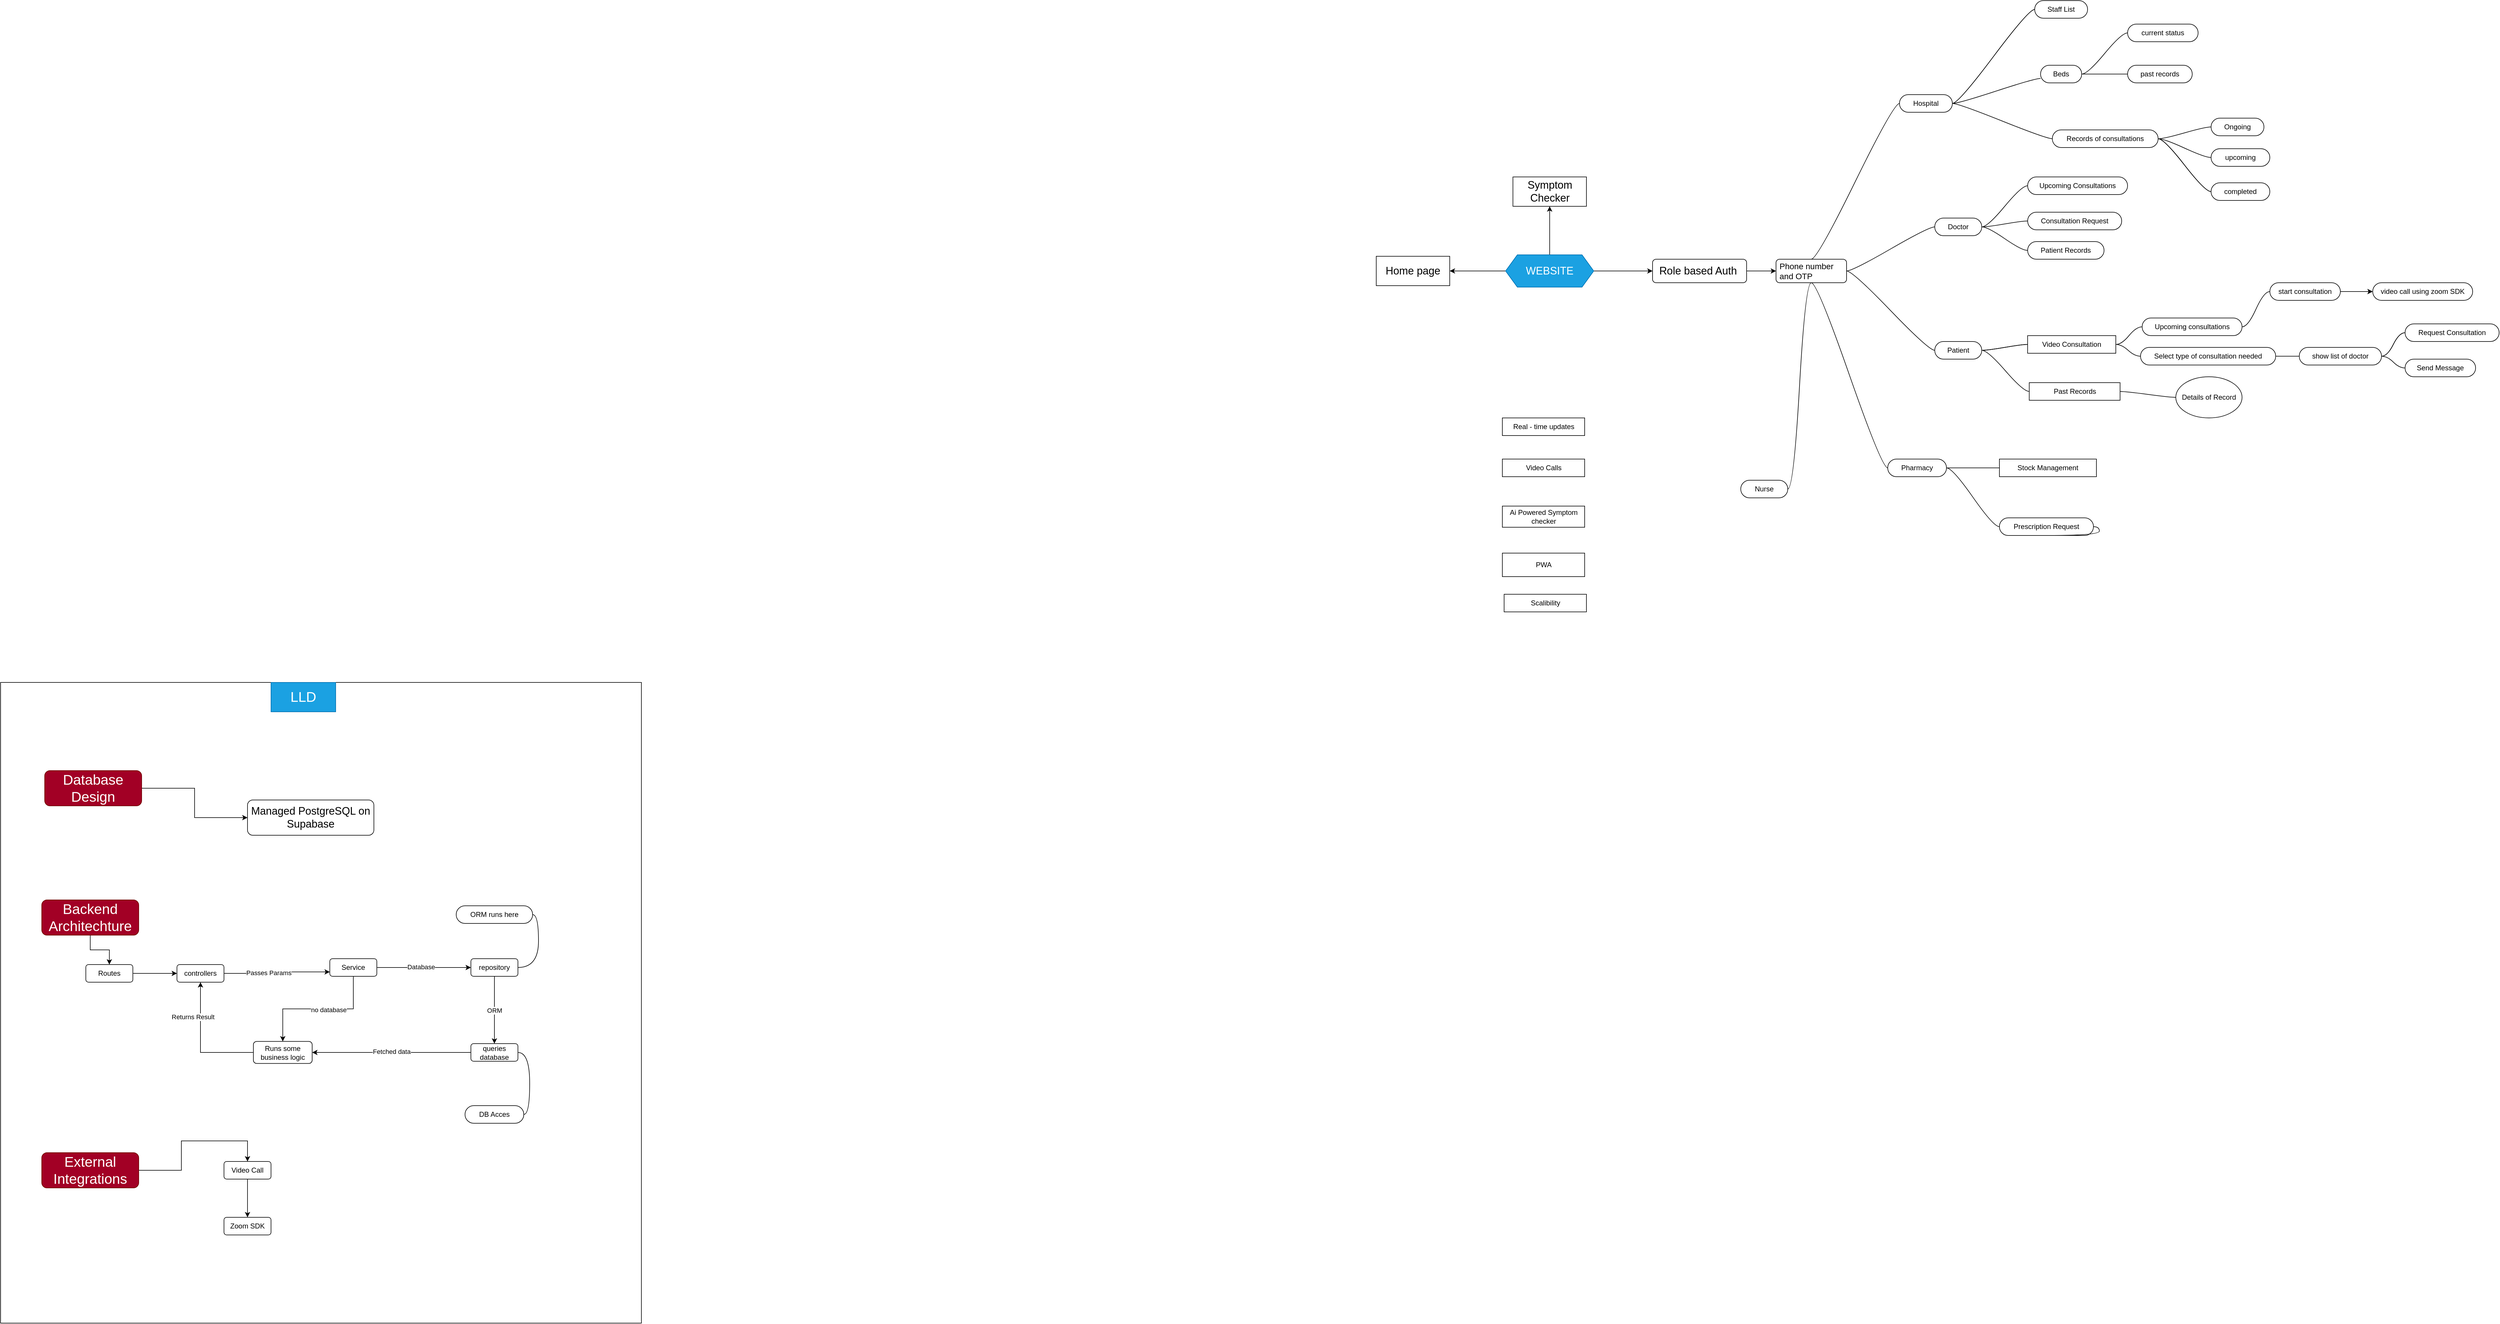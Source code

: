 <mxfile version="28.1.2">
  <diagram id="uJyi0oGNi_QSv5alpGKN" name="Page-1">
    <mxGraphModel dx="1627" dy="1103" grid="1" gridSize="10" guides="1" tooltips="1" connect="1" arrows="1" fold="1" page="1" pageScale="1" pageWidth="10000" pageHeight="10000" math="0" shadow="0">
      <root>
        <mxCell id="0" />
        <mxCell id="1" parent="0" />
        <mxCell id="X8t4k1onN2h0A209ZfBv-37" value="" style="edgeStyle=orthogonalEdgeStyle;rounded=0;orthogonalLoop=1;jettySize=auto;html=1;" edge="1" parent="1" source="BHZpziPjv8-AbtUYuXKN-39" target="BHZpziPjv8-AbtUYuXKN-47">
          <mxGeometry relative="1" as="geometry" />
        </mxCell>
        <mxCell id="X8t4k1onN2h0A209ZfBv-121" value="" style="edgeStyle=orthogonalEdgeStyle;rounded=0;orthogonalLoop=1;jettySize=auto;html=1;" edge="1" parent="1" source="BHZpziPjv8-AbtUYuXKN-39" target="X8t4k1onN2h0A209ZfBv-120">
          <mxGeometry relative="1" as="geometry" />
        </mxCell>
        <mxCell id="X8t4k1onN2h0A209ZfBv-125" value="" style="edgeStyle=orthogonalEdgeStyle;rounded=0;orthogonalLoop=1;jettySize=auto;html=1;" edge="1" parent="1" source="BHZpziPjv8-AbtUYuXKN-39" target="X8t4k1onN2h0A209ZfBv-126">
          <mxGeometry relative="1" as="geometry">
            <mxPoint x="5745" y="2415" as="targetPoint" />
          </mxGeometry>
        </mxCell>
        <mxCell id="BHZpziPjv8-AbtUYuXKN-39" value="&lt;font style=&quot;font-size: 18px;&quot;&gt;WEBSITE&lt;/font&gt;" style="shape=hexagon;perimeter=hexagonPerimeter2;whiteSpace=wrap;html=1;fixedSize=1;size=20;fillColor=#1ba1e2;fontColor=#ffffff;strokeColor=#006EAF;" parent="1" vertex="1">
          <mxGeometry x="5670" y="2492.5" width="150" height="55" as="geometry" />
        </mxCell>
        <mxCell id="BHZpziPjv8-AbtUYuXKN-55" value="&lt;font style=&quot;font-size: 14px;&quot;&gt;Phone number and OTP&lt;/font&gt;" style="whiteSpace=wrap;html=1;rounded=1;glass=0;strokeColor=default;align=left;verticalAlign=middle;spacingLeft=4;spacingRight=4;fontFamily=Helvetica;fontSize=12;fontColor=default;fillColor=none;gradientColor=none;" parent="1" vertex="1">
          <mxGeometry x="6130" y="2500" width="120" height="40" as="geometry" />
        </mxCell>
        <mxCell id="BHZpziPjv8-AbtUYuXKN-56" value="" style="edgeStyle=orthogonalEdgeStyle;rounded=0;orthogonalLoop=1;jettySize=auto;html=1;" parent="1" source="BHZpziPjv8-AbtUYuXKN-47" target="BHZpziPjv8-AbtUYuXKN-55" edge="1">
          <mxGeometry relative="1" as="geometry" />
        </mxCell>
        <mxCell id="X8t4k1onN2h0A209ZfBv-84" value="" style="edgeStyle=entityRelationEdgeStyle;rounded=0;orthogonalLoop=1;jettySize=auto;html=1;startArrow=none;endArrow=none;segment=10;curved=1;sourcePerimeterSpacing=0;targetPerimeterSpacing=0;" edge="1" parent="1" source="BHZpziPjv8-AbtUYuXKN-68" target="X8t4k1onN2h0A209ZfBv-83">
          <mxGeometry relative="1" as="geometry" />
        </mxCell>
        <mxCell id="X8t4k1onN2h0A209ZfBv-85" value="" style="edgeStyle=entityRelationEdgeStyle;rounded=0;orthogonalLoop=1;jettySize=auto;html=1;startArrow=none;endArrow=none;segment=10;curved=1;sourcePerimeterSpacing=0;targetPerimeterSpacing=0;" edge="1" parent="1" source="BHZpziPjv8-AbtUYuXKN-68" target="X8t4k1onN2h0A209ZfBv-83">
          <mxGeometry relative="1" as="geometry" />
        </mxCell>
        <mxCell id="X8t4k1onN2h0A209ZfBv-87" style="edgeStyle=entityRelationEdgeStyle;rounded=0;orthogonalLoop=1;jettySize=auto;html=1;startArrow=none;endArrow=none;segment=10;curved=1;sourcePerimeterSpacing=0;targetPerimeterSpacing=0;entryX=0;entryY=0.5;entryDx=0;entryDy=0;" edge="1" parent="1" source="BHZpziPjv8-AbtUYuXKN-68" target="X8t4k1onN2h0A209ZfBv-86">
          <mxGeometry relative="1" as="geometry" />
        </mxCell>
        <mxCell id="X8t4k1onN2h0A209ZfBv-99" style="edgeStyle=entityRelationEdgeStyle;rounded=0;orthogonalLoop=1;jettySize=auto;html=1;startArrow=none;endArrow=none;segment=10;curved=1;sourcePerimeterSpacing=0;targetPerimeterSpacing=0;entryX=0;entryY=0.75;entryDx=0;entryDy=0;" edge="1" parent="1" source="BHZpziPjv8-AbtUYuXKN-68" target="X8t4k1onN2h0A209ZfBv-98">
          <mxGeometry relative="1" as="geometry">
            <Array as="points">
              <mxPoint x="6560" y="2190" />
            </Array>
          </mxGeometry>
        </mxCell>
        <mxCell id="BHZpziPjv8-AbtUYuXKN-68" value="Hospital" style="whiteSpace=wrap;html=1;rounded=1;arcSize=50;align=center;verticalAlign=middle;strokeWidth=1;autosize=1;spacing=4;treeFolding=1;treeMoving=1;newEdgeStyle={&quot;edgeStyle&quot;:&quot;entityRelationEdgeStyle&quot;,&quot;startArrow&quot;:&quot;none&quot;,&quot;endArrow&quot;:&quot;none&quot;,&quot;segment&quot;:10,&quot;curved&quot;:1,&quot;sourcePerimeterSpacing&quot;:0,&quot;targetPerimeterSpacing&quot;:0};" parent="1" vertex="1">
          <mxGeometry x="6340" y="2220" width="90" height="30" as="geometry" />
        </mxCell>
        <mxCell id="BHZpziPjv8-AbtUYuXKN-69" value="" style="edgeStyle=entityRelationEdgeStyle;startArrow=none;endArrow=none;segment=10;curved=1;sourcePerimeterSpacing=0;targetPerimeterSpacing=0;rounded=0;exitX=0.5;exitY=0;exitDx=0;exitDy=0;" parent="1" target="BHZpziPjv8-AbtUYuXKN-68" edge="1" source="BHZpziPjv8-AbtUYuXKN-55">
          <mxGeometry relative="1" as="geometry">
            <mxPoint x="6250" y="2560" as="sourcePoint" />
            <Array as="points">
              <mxPoint x="6190" y="2490" />
            </Array>
          </mxGeometry>
        </mxCell>
        <mxCell id="BHZpziPjv8-AbtUYuXKN-71" style="edgeStyle=entityRelationEdgeStyle;rounded=0;orthogonalLoop=1;jettySize=auto;html=1;startArrow=none;endArrow=none;segment=10;curved=1;sourcePerimeterSpacing=0;targetPerimeterSpacing=0;entryX=0.5;entryY=1;entryDx=0;entryDy=0;" parent="1" source="BHZpziPjv8-AbtUYuXKN-70" target="BHZpziPjv8-AbtUYuXKN-55" edge="1">
          <mxGeometry relative="1" as="geometry" />
        </mxCell>
        <mxCell id="BHZpziPjv8-AbtUYuXKN-70" value="Nurse" style="whiteSpace=wrap;html=1;rounded=1;arcSize=50;align=center;verticalAlign=middle;strokeWidth=1;autosize=1;spacing=4;treeFolding=1;treeMoving=1;newEdgeStyle={&quot;edgeStyle&quot;:&quot;entityRelationEdgeStyle&quot;,&quot;startArrow&quot;:&quot;none&quot;,&quot;endArrow&quot;:&quot;none&quot;,&quot;segment&quot;:10,&quot;curved&quot;:1,&quot;sourcePerimeterSpacing&quot;:0,&quot;targetPerimeterSpacing&quot;:0};" parent="1" vertex="1">
          <mxGeometry x="6070" y="2876" width="80" height="30" as="geometry" />
        </mxCell>
        <mxCell id="BHZpziPjv8-AbtUYuXKN-73" style="edgeStyle=entityRelationEdgeStyle;rounded=0;orthogonalLoop=1;jettySize=auto;html=1;startArrow=none;endArrow=none;segment=10;curved=1;sourcePerimeterSpacing=0;targetPerimeterSpacing=0;entryX=1;entryY=0.5;entryDx=0;entryDy=0;" parent="1" source="BHZpziPjv8-AbtUYuXKN-72" target="BHZpziPjv8-AbtUYuXKN-55" edge="1">
          <mxGeometry relative="1" as="geometry" />
        </mxCell>
        <mxCell id="X8t4k1onN2h0A209ZfBv-67" value="" style="edgeStyle=entityRelationEdgeStyle;rounded=0;orthogonalLoop=1;jettySize=auto;html=1;startArrow=none;endArrow=none;segment=10;curved=1;sourcePerimeterSpacing=0;targetPerimeterSpacing=0;" edge="1" parent="1" source="BHZpziPjv8-AbtUYuXKN-72" target="X8t4k1onN2h0A209ZfBv-66">
          <mxGeometry relative="1" as="geometry" />
        </mxCell>
        <mxCell id="X8t4k1onN2h0A209ZfBv-72" value="" style="edgeStyle=entityRelationEdgeStyle;rounded=0;orthogonalLoop=1;jettySize=auto;html=1;startArrow=none;endArrow=none;segment=10;curved=1;sourcePerimeterSpacing=0;targetPerimeterSpacing=0;" edge="1" parent="1" source="BHZpziPjv8-AbtUYuXKN-72" target="X8t4k1onN2h0A209ZfBv-66">
          <mxGeometry relative="1" as="geometry" />
        </mxCell>
        <mxCell id="X8t4k1onN2h0A209ZfBv-74" style="edgeStyle=entityRelationEdgeStyle;rounded=0;orthogonalLoop=1;jettySize=auto;html=1;startArrow=none;endArrow=none;segment=10;curved=1;sourcePerimeterSpacing=0;targetPerimeterSpacing=0;" edge="1" parent="1" source="BHZpziPjv8-AbtUYuXKN-72" target="X8t4k1onN2h0A209ZfBv-73">
          <mxGeometry relative="1" as="geometry" />
        </mxCell>
        <mxCell id="BHZpziPjv8-AbtUYuXKN-72" value="Patient" style="whiteSpace=wrap;html=1;rounded=1;arcSize=50;align=center;verticalAlign=middle;strokeWidth=1;autosize=1;spacing=4;treeFolding=1;treeMoving=1;newEdgeStyle={&quot;edgeStyle&quot;:&quot;entityRelationEdgeStyle&quot;,&quot;startArrow&quot;:&quot;none&quot;,&quot;endArrow&quot;:&quot;none&quot;,&quot;segment&quot;:10,&quot;curved&quot;:1,&quot;sourcePerimeterSpacing&quot;:0,&quot;targetPerimeterSpacing&quot;:0};" parent="1" vertex="1">
          <mxGeometry x="6400" y="2640" width="80" height="30" as="geometry" />
        </mxCell>
        <mxCell id="BHZpziPjv8-AbtUYuXKN-76" style="edgeStyle=entityRelationEdgeStyle;rounded=0;orthogonalLoop=1;jettySize=auto;html=1;startArrow=none;endArrow=none;segment=10;curved=1;sourcePerimeterSpacing=0;targetPerimeterSpacing=0;entryX=0.5;entryY=1;entryDx=0;entryDy=0;" parent="1" source="BHZpziPjv8-AbtUYuXKN-74" target="BHZpziPjv8-AbtUYuXKN-55" edge="1">
          <mxGeometry relative="1" as="geometry" />
        </mxCell>
        <mxCell id="X8t4k1onN2h0A209ZfBv-62" value="" style="edgeStyle=entityRelationEdgeStyle;rounded=0;orthogonalLoop=1;jettySize=auto;html=1;startArrow=none;endArrow=none;segment=10;curved=1;sourcePerimeterSpacing=0;targetPerimeterSpacing=0;" edge="1" parent="1" source="BHZpziPjv8-AbtUYuXKN-74" target="X8t4k1onN2h0A209ZfBv-61">
          <mxGeometry relative="1" as="geometry" />
        </mxCell>
        <mxCell id="X8t4k1onN2h0A209ZfBv-63" value="" style="edgeStyle=entityRelationEdgeStyle;rounded=0;orthogonalLoop=1;jettySize=auto;html=1;startArrow=none;endArrow=none;segment=10;curved=1;sourcePerimeterSpacing=0;targetPerimeterSpacing=0;" edge="1" parent="1" source="BHZpziPjv8-AbtUYuXKN-74" target="X8t4k1onN2h0A209ZfBv-61">
          <mxGeometry relative="1" as="geometry" />
        </mxCell>
        <mxCell id="X8t4k1onN2h0A209ZfBv-64" style="edgeStyle=entityRelationEdgeStyle;rounded=0;orthogonalLoop=1;jettySize=auto;html=1;startArrow=none;endArrow=none;segment=10;curved=1;sourcePerimeterSpacing=0;targetPerimeterSpacing=0;entryX=0;entryY=0.5;entryDx=0;entryDy=0;" edge="1" parent="1" source="BHZpziPjv8-AbtUYuXKN-74" target="X8t4k1onN2h0A209ZfBv-65">
          <mxGeometry relative="1" as="geometry">
            <mxPoint x="6580.0" y="2760" as="targetPoint" />
          </mxGeometry>
        </mxCell>
        <mxCell id="BHZpziPjv8-AbtUYuXKN-74" value="Pharmacy" style="whiteSpace=wrap;html=1;rounded=1;arcSize=50;align=center;verticalAlign=middle;strokeWidth=1;autosize=1;spacing=4;treeFolding=1;treeMoving=1;newEdgeStyle={&quot;edgeStyle&quot;:&quot;entityRelationEdgeStyle&quot;,&quot;startArrow&quot;:&quot;none&quot;,&quot;endArrow&quot;:&quot;none&quot;,&quot;segment&quot;:10,&quot;curved&quot;:1,&quot;sourcePerimeterSpacing&quot;:0,&quot;targetPerimeterSpacing&quot;:0};" parent="1" vertex="1">
          <mxGeometry x="6320" y="2840" width="100" height="30" as="geometry" />
        </mxCell>
        <mxCell id="BHZpziPjv8-AbtUYuXKN-47" value="&lt;div style=&quot;&quot;&gt;&lt;font style=&quot;font-size: 18px;&quot;&gt;Role based Auth&amp;nbsp;&lt;/font&gt;&lt;/div&gt;" style="text;strokeColor=default;fillColor=none;align=center;verticalAlign=middle;spacingLeft=4;spacingRight=4;overflow=hidden;points=[[0,0.5],[1,0.5]];portConstraint=eastwest;rotatable=0;whiteSpace=wrap;html=1;rounded=1;glass=0;" parent="1" vertex="1">
          <mxGeometry x="5920" y="2500" width="160" height="40" as="geometry" />
        </mxCell>
        <mxCell id="X8t4k1onN2h0A209ZfBv-89" value="" style="edgeStyle=entityRelationEdgeStyle;rounded=0;orthogonalLoop=1;jettySize=auto;html=1;startArrow=none;endArrow=none;segment=10;curved=1;sourcePerimeterSpacing=0;targetPerimeterSpacing=0;" edge="1" parent="1" source="X8t4k1onN2h0A209ZfBv-47" target="X8t4k1onN2h0A209ZfBv-88">
          <mxGeometry relative="1" as="geometry" />
        </mxCell>
        <mxCell id="X8t4k1onN2h0A209ZfBv-91" style="edgeStyle=entityRelationEdgeStyle;rounded=0;orthogonalLoop=1;jettySize=auto;html=1;startArrow=none;endArrow=none;segment=10;curved=1;sourcePerimeterSpacing=0;targetPerimeterSpacing=0;entryX=0;entryY=0.5;entryDx=0;entryDy=0;" edge="1" parent="1" source="X8t4k1onN2h0A209ZfBv-47" target="X8t4k1onN2h0A209ZfBv-90">
          <mxGeometry relative="1" as="geometry" />
        </mxCell>
        <mxCell id="X8t4k1onN2h0A209ZfBv-97" style="edgeStyle=entityRelationEdgeStyle;rounded=0;orthogonalLoop=1;jettySize=auto;html=1;startArrow=none;endArrow=none;segment=10;curved=1;sourcePerimeterSpacing=0;targetPerimeterSpacing=0;entryX=0;entryY=0.5;entryDx=0;entryDy=0;" edge="1" parent="1" source="X8t4k1onN2h0A209ZfBv-47" target="X8t4k1onN2h0A209ZfBv-96">
          <mxGeometry relative="1" as="geometry" />
        </mxCell>
        <mxCell id="X8t4k1onN2h0A209ZfBv-47" value="Doctor" style="whiteSpace=wrap;html=1;rounded=1;arcSize=50;align=center;verticalAlign=middle;strokeWidth=1;autosize=1;spacing=4;treeFolding=1;treeMoving=1;newEdgeStyle={&quot;edgeStyle&quot;:&quot;entityRelationEdgeStyle&quot;,&quot;startArrow&quot;:&quot;none&quot;,&quot;endArrow&quot;:&quot;none&quot;,&quot;segment&quot;:10,&quot;curved&quot;:1,&quot;sourcePerimeterSpacing&quot;:0,&quot;targetPerimeterSpacing&quot;:0};" vertex="1" parent="1">
          <mxGeometry x="6400" y="2430" width="80" height="30" as="geometry" />
        </mxCell>
        <mxCell id="X8t4k1onN2h0A209ZfBv-48" value="" style="edgeStyle=entityRelationEdgeStyle;startArrow=none;endArrow=none;segment=10;curved=1;sourcePerimeterSpacing=0;targetPerimeterSpacing=0;rounded=0;exitX=1;exitY=0.5;exitDx=0;exitDy=0;" edge="1" target="X8t4k1onN2h0A209ZfBv-47" parent="1" source="BHZpziPjv8-AbtUYuXKN-55">
          <mxGeometry relative="1" as="geometry">
            <mxPoint x="6230" y="2547.5" as="sourcePoint" />
          </mxGeometry>
        </mxCell>
        <mxCell id="X8t4k1onN2h0A209ZfBv-61" value="Stock Management" style="whiteSpace=wrap;html=1;rounded=1;arcSize=0;align=center;verticalAlign=middle;strokeWidth=1;autosize=1;spacing=4;treeFolding=1;treeMoving=1;newEdgeStyle={&quot;edgeStyle&quot;:&quot;entityRelationEdgeStyle&quot;,&quot;startArrow&quot;:&quot;none&quot;,&quot;endArrow&quot;:&quot;none&quot;,&quot;segment&quot;:10,&quot;curved&quot;:1,&quot;sourcePerimeterSpacing&quot;:0,&quot;targetPerimeterSpacing&quot;:0};" vertex="1" parent="1">
          <mxGeometry x="6510" y="2840" width="165" height="30" as="geometry" />
        </mxCell>
        <mxCell id="X8t4k1onN2h0A209ZfBv-65" value="Prescription Request" style="whiteSpace=wrap;html=1;rounded=1;arcSize=50;align=center;verticalAlign=middle;strokeWidth=1;autosize=1;spacing=4;treeFolding=1;treeMoving=1;newEdgeStyle={&quot;edgeStyle&quot;:&quot;entityRelationEdgeStyle&quot;,&quot;startArrow&quot;:&quot;none&quot;,&quot;endArrow&quot;:&quot;none&quot;,&quot;segment&quot;:10,&quot;curved&quot;:1,&quot;sourcePerimeterSpacing&quot;:0,&quot;targetPerimeterSpacing&quot;:0};" vertex="1" parent="1">
          <mxGeometry x="6510" y="2940" width="160" height="30" as="geometry" />
        </mxCell>
        <mxCell id="X8t4k1onN2h0A209ZfBv-69" value="" style="edgeStyle=entityRelationEdgeStyle;rounded=0;orthogonalLoop=1;jettySize=auto;html=1;startArrow=none;endArrow=none;segment=10;curved=1;sourcePerimeterSpacing=0;targetPerimeterSpacing=0;" edge="1" parent="1" source="X8t4k1onN2h0A209ZfBv-66" target="X8t4k1onN2h0A209ZfBv-68">
          <mxGeometry relative="1" as="geometry" />
        </mxCell>
        <mxCell id="X8t4k1onN2h0A209ZfBv-81" style="edgeStyle=entityRelationEdgeStyle;rounded=0;orthogonalLoop=1;jettySize=auto;html=1;startArrow=none;endArrow=none;segment=10;curved=1;sourcePerimeterSpacing=0;targetPerimeterSpacing=0;entryX=0;entryY=0.5;entryDx=0;entryDy=0;" edge="1" parent="1" source="X8t4k1onN2h0A209ZfBv-66" target="X8t4k1onN2h0A209ZfBv-80">
          <mxGeometry relative="1" as="geometry" />
        </mxCell>
        <mxCell id="X8t4k1onN2h0A209ZfBv-66" value="&lt;div&gt;Video Consultation&lt;br&gt;&lt;/div&gt;" style="whiteSpace=wrap;html=1;rounded=1;arcSize=0;align=center;verticalAlign=middle;strokeWidth=1;autosize=1;spacing=4;treeFolding=1;treeMoving=1;newEdgeStyle={&quot;edgeStyle&quot;:&quot;entityRelationEdgeStyle&quot;,&quot;startArrow&quot;:&quot;none&quot;,&quot;endArrow&quot;:&quot;none&quot;,&quot;segment&quot;:10,&quot;curved&quot;:1,&quot;sourcePerimeterSpacing&quot;:0,&quot;targetPerimeterSpacing&quot;:0};" vertex="1" parent="1">
          <mxGeometry x="6558" y="2630" width="150" height="30" as="geometry" />
        </mxCell>
        <mxCell id="X8t4k1onN2h0A209ZfBv-71" value="" style="edgeStyle=entityRelationEdgeStyle;rounded=0;orthogonalLoop=1;jettySize=auto;html=1;startArrow=none;endArrow=none;segment=10;curved=1;sourcePerimeterSpacing=0;targetPerimeterSpacing=0;" edge="1" parent="1" source="X8t4k1onN2h0A209ZfBv-68" target="X8t4k1onN2h0A209ZfBv-70">
          <mxGeometry relative="1" as="geometry" />
        </mxCell>
        <mxCell id="X8t4k1onN2h0A209ZfBv-68" value="Select type of consultation needed" style="whiteSpace=wrap;html=1;rounded=1;arcSize=50;align=center;verticalAlign=middle;strokeWidth=1;autosize=1;spacing=4;treeFolding=1;treeMoving=1;newEdgeStyle={&quot;edgeStyle&quot;:&quot;entityRelationEdgeStyle&quot;,&quot;startArrow&quot;:&quot;none&quot;,&quot;endArrow&quot;:&quot;none&quot;,&quot;segment&quot;:10,&quot;curved&quot;:1,&quot;sourcePerimeterSpacing&quot;:0,&quot;targetPerimeterSpacing&quot;:0};" vertex="1" parent="1">
          <mxGeometry x="6750" y="2650" width="230" height="30" as="geometry" />
        </mxCell>
        <mxCell id="X8t4k1onN2h0A209ZfBv-79" value="" style="edgeStyle=entityRelationEdgeStyle;rounded=0;orthogonalLoop=1;jettySize=auto;html=1;startArrow=none;endArrow=none;segment=10;curved=1;sourcePerimeterSpacing=0;targetPerimeterSpacing=0;" edge="1" parent="1" source="X8t4k1onN2h0A209ZfBv-70" target="X8t4k1onN2h0A209ZfBv-78">
          <mxGeometry relative="1" as="geometry" />
        </mxCell>
        <mxCell id="X8t4k1onN2h0A209ZfBv-92" value="" style="edgeStyle=entityRelationEdgeStyle;rounded=0;orthogonalLoop=1;jettySize=auto;html=1;startArrow=none;endArrow=none;segment=10;curved=1;sourcePerimeterSpacing=0;targetPerimeterSpacing=0;" edge="1" parent="1" source="X8t4k1onN2h0A209ZfBv-70" target="X8t4k1onN2h0A209ZfBv-78">
          <mxGeometry relative="1" as="geometry" />
        </mxCell>
        <mxCell id="X8t4k1onN2h0A209ZfBv-94" style="edgeStyle=entityRelationEdgeStyle;rounded=0;orthogonalLoop=1;jettySize=auto;html=1;startArrow=none;endArrow=none;segment=10;curved=1;sourcePerimeterSpacing=0;targetPerimeterSpacing=0;entryX=0;entryY=0.5;entryDx=0;entryDy=0;" edge="1" parent="1" source="X8t4k1onN2h0A209ZfBv-70" target="X8t4k1onN2h0A209ZfBv-93">
          <mxGeometry relative="1" as="geometry" />
        </mxCell>
        <mxCell id="X8t4k1onN2h0A209ZfBv-70" value="show list of doctor" style="whiteSpace=wrap;html=1;rounded=1;arcSize=50;align=center;verticalAlign=middle;strokeWidth=1;autosize=1;spacing=4;treeFolding=1;treeMoving=1;newEdgeStyle={&quot;edgeStyle&quot;:&quot;entityRelationEdgeStyle&quot;,&quot;startArrow&quot;:&quot;none&quot;,&quot;endArrow&quot;:&quot;none&quot;,&quot;segment&quot;:10,&quot;curved&quot;:1,&quot;sourcePerimeterSpacing&quot;:0,&quot;targetPerimeterSpacing&quot;:0};" vertex="1" parent="1">
          <mxGeometry x="7020" y="2650" width="140" height="30" as="geometry" />
        </mxCell>
        <mxCell id="X8t4k1onN2h0A209ZfBv-77" value="" style="edgeStyle=entityRelationEdgeStyle;rounded=0;orthogonalLoop=1;jettySize=auto;html=1;startArrow=none;endArrow=none;segment=10;curved=1;sourcePerimeterSpacing=0;targetPerimeterSpacing=0;" edge="1" parent="1" source="X8t4k1onN2h0A209ZfBv-73" target="X8t4k1onN2h0A209ZfBv-76">
          <mxGeometry relative="1" as="geometry" />
        </mxCell>
        <mxCell id="X8t4k1onN2h0A209ZfBv-73" value="Past Records" style="whiteSpace=wrap;html=1;rounded=1;arcSize=0;align=center;verticalAlign=middle;strokeWidth=1;autosize=1;spacing=4;treeFolding=1;treeMoving=1;newEdgeStyle={&quot;edgeStyle&quot;:&quot;entityRelationEdgeStyle&quot;,&quot;startArrow&quot;:&quot;none&quot;,&quot;endArrow&quot;:&quot;none&quot;,&quot;segment&quot;:10,&quot;curved&quot;:1,&quot;sourcePerimeterSpacing&quot;:0,&quot;targetPerimeterSpacing&quot;:0};" vertex="1" parent="1">
          <mxGeometry x="6560.75" y="2710" width="154.5" height="30" as="geometry" />
        </mxCell>
        <mxCell id="X8t4k1onN2h0A209ZfBv-76" value="Details of Record" style="ellipse;whiteSpace=wrap;html=1;rounded=1;arcSize=0;strokeWidth=1;autosize=1;spacing=4;" vertex="1" parent="1">
          <mxGeometry x="6810" y="2700" width="112.75" height="70" as="geometry" />
        </mxCell>
        <mxCell id="X8t4k1onN2h0A209ZfBv-78" value="Request Consultation" style="whiteSpace=wrap;html=1;rounded=1;arcSize=50;align=center;verticalAlign=middle;strokeWidth=1;autosize=1;spacing=4;treeFolding=1;treeMoving=1;newEdgeStyle={&quot;edgeStyle&quot;:&quot;entityRelationEdgeStyle&quot;,&quot;startArrow&quot;:&quot;none&quot;,&quot;endArrow&quot;:&quot;none&quot;,&quot;segment&quot;:10,&quot;curved&quot;:1,&quot;sourcePerimeterSpacing&quot;:0,&quot;targetPerimeterSpacing&quot;:0};" vertex="1" parent="1">
          <mxGeometry x="7200" y="2610" width="160" height="30" as="geometry" />
        </mxCell>
        <mxCell id="X8t4k1onN2h0A209ZfBv-148" value="" style="edgeStyle=entityRelationEdgeStyle;rounded=0;orthogonalLoop=1;jettySize=auto;html=1;startArrow=none;endArrow=none;segment=10;curved=1;sourcePerimeterSpacing=0;targetPerimeterSpacing=0;" edge="1" parent="1" source="X8t4k1onN2h0A209ZfBv-80" target="X8t4k1onN2h0A209ZfBv-147">
          <mxGeometry relative="1" as="geometry" />
        </mxCell>
        <mxCell id="X8t4k1onN2h0A209ZfBv-80" value="Upcoming consultations" style="whiteSpace=wrap;html=1;rounded=1;arcSize=50;align=center;verticalAlign=middle;strokeWidth=1;autosize=1;spacing=4;treeFolding=1;treeMoving=1;newEdgeStyle={&quot;edgeStyle&quot;:&quot;entityRelationEdgeStyle&quot;,&quot;startArrow&quot;:&quot;none&quot;,&quot;endArrow&quot;:&quot;none&quot;,&quot;segment&quot;:10,&quot;curved&quot;:1,&quot;sourcePerimeterSpacing&quot;:0,&quot;targetPerimeterSpacing&quot;:0};" vertex="1" parent="1">
          <mxGeometry x="6752.75" y="2600" width="170" height="30" as="geometry" />
        </mxCell>
        <mxCell id="X8t4k1onN2h0A209ZfBv-83" value="Staff List" style="whiteSpace=wrap;html=1;rounded=1;arcSize=50;align=center;verticalAlign=middle;strokeWidth=1;autosize=1;spacing=4;treeFolding=1;treeMoving=1;newEdgeStyle={&quot;edgeStyle&quot;:&quot;entityRelationEdgeStyle&quot;,&quot;startArrow&quot;:&quot;none&quot;,&quot;endArrow&quot;:&quot;none&quot;,&quot;segment&quot;:10,&quot;curved&quot;:1,&quot;sourcePerimeterSpacing&quot;:0,&quot;targetPerimeterSpacing&quot;:0};" vertex="1" parent="1">
          <mxGeometry x="6570" y="2060" width="90" height="30" as="geometry" />
        </mxCell>
        <mxCell id="X8t4k1onN2h0A209ZfBv-102" value="" style="edgeStyle=entityRelationEdgeStyle;rounded=0;orthogonalLoop=1;jettySize=auto;html=1;startArrow=none;endArrow=none;segment=10;curved=1;sourcePerimeterSpacing=0;targetPerimeterSpacing=0;" edge="1" parent="1" source="X8t4k1onN2h0A209ZfBv-86" target="X8t4k1onN2h0A209ZfBv-101">
          <mxGeometry relative="1" as="geometry" />
        </mxCell>
        <mxCell id="X8t4k1onN2h0A209ZfBv-105" value="" style="edgeStyle=entityRelationEdgeStyle;rounded=0;orthogonalLoop=1;jettySize=auto;html=1;startArrow=none;endArrow=none;segment=10;curved=1;sourcePerimeterSpacing=0;targetPerimeterSpacing=0;" edge="1" parent="1" source="X8t4k1onN2h0A209ZfBv-86" target="X8t4k1onN2h0A209ZfBv-104">
          <mxGeometry relative="1" as="geometry" />
        </mxCell>
        <mxCell id="X8t4k1onN2h0A209ZfBv-106" value="" style="edgeStyle=entityRelationEdgeStyle;rounded=0;orthogonalLoop=1;jettySize=auto;html=1;startArrow=none;endArrow=none;segment=10;curved=1;sourcePerimeterSpacing=0;targetPerimeterSpacing=0;" edge="1" parent="1" source="X8t4k1onN2h0A209ZfBv-86" target="X8t4k1onN2h0A209ZfBv-104">
          <mxGeometry relative="1" as="geometry" />
        </mxCell>
        <mxCell id="X8t4k1onN2h0A209ZfBv-107" value="" style="edgeStyle=entityRelationEdgeStyle;rounded=0;orthogonalLoop=1;jettySize=auto;html=1;startArrow=none;endArrow=none;segment=10;curved=1;sourcePerimeterSpacing=0;targetPerimeterSpacing=0;" edge="1" parent="1" source="X8t4k1onN2h0A209ZfBv-86" target="X8t4k1onN2h0A209ZfBv-104">
          <mxGeometry relative="1" as="geometry" />
        </mxCell>
        <mxCell id="X8t4k1onN2h0A209ZfBv-108" style="edgeStyle=entityRelationEdgeStyle;rounded=0;orthogonalLoop=1;jettySize=auto;html=1;startArrow=none;endArrow=none;segment=10;curved=1;sourcePerimeterSpacing=0;targetPerimeterSpacing=0;entryX=0;entryY=0.5;entryDx=0;entryDy=0;" edge="1" parent="1" source="X8t4k1onN2h0A209ZfBv-86" target="X8t4k1onN2h0A209ZfBv-103">
          <mxGeometry relative="1" as="geometry" />
        </mxCell>
        <mxCell id="X8t4k1onN2h0A209ZfBv-86" value="Records of consultations" style="whiteSpace=wrap;html=1;rounded=1;arcSize=50;align=center;verticalAlign=middle;strokeWidth=1;autosize=1;spacing=4;treeFolding=1;treeMoving=1;newEdgeStyle={&quot;edgeStyle&quot;:&quot;entityRelationEdgeStyle&quot;,&quot;startArrow&quot;:&quot;none&quot;,&quot;endArrow&quot;:&quot;none&quot;,&quot;segment&quot;:10,&quot;curved&quot;:1,&quot;sourcePerimeterSpacing&quot;:0,&quot;targetPerimeterSpacing&quot;:0};" vertex="1" parent="1">
          <mxGeometry x="6600" y="2280" width="180" height="30" as="geometry" />
        </mxCell>
        <mxCell id="X8t4k1onN2h0A209ZfBv-88" value="Upcoming Consultations" style="whiteSpace=wrap;html=1;rounded=1;arcSize=50;align=center;verticalAlign=middle;strokeWidth=1;autosize=1;spacing=4;treeFolding=1;treeMoving=1;newEdgeStyle={&quot;edgeStyle&quot;:&quot;entityRelationEdgeStyle&quot;,&quot;startArrow&quot;:&quot;none&quot;,&quot;endArrow&quot;:&quot;none&quot;,&quot;segment&quot;:10,&quot;curved&quot;:1,&quot;sourcePerimeterSpacing&quot;:0,&quot;targetPerimeterSpacing&quot;:0};" vertex="1" parent="1">
          <mxGeometry x="6558" y="2360" width="170" height="30" as="geometry" />
        </mxCell>
        <mxCell id="X8t4k1onN2h0A209ZfBv-90" value="Consultation Request" style="whiteSpace=wrap;html=1;rounded=1;arcSize=50;align=center;verticalAlign=middle;strokeWidth=1;autosize=1;spacing=4;treeFolding=1;treeMoving=1;newEdgeStyle={&quot;edgeStyle&quot;:&quot;entityRelationEdgeStyle&quot;,&quot;startArrow&quot;:&quot;none&quot;,&quot;endArrow&quot;:&quot;none&quot;,&quot;segment&quot;:10,&quot;curved&quot;:1,&quot;sourcePerimeterSpacing&quot;:0,&quot;targetPerimeterSpacing&quot;:0};" vertex="1" parent="1">
          <mxGeometry x="6558" y="2420" width="160" height="30" as="geometry" />
        </mxCell>
        <mxCell id="X8t4k1onN2h0A209ZfBv-93" value="Send Message" style="whiteSpace=wrap;html=1;rounded=1;arcSize=50;align=center;verticalAlign=middle;strokeWidth=1;autosize=1;spacing=4;treeFolding=1;treeMoving=1;newEdgeStyle={&quot;edgeStyle&quot;:&quot;entityRelationEdgeStyle&quot;,&quot;startArrow&quot;:&quot;none&quot;,&quot;endArrow&quot;:&quot;none&quot;,&quot;segment&quot;:10,&quot;curved&quot;:1,&quot;sourcePerimeterSpacing&quot;:0,&quot;targetPerimeterSpacing&quot;:0};" vertex="1" parent="1">
          <mxGeometry x="7200" y="2670" width="120" height="30" as="geometry" />
        </mxCell>
        <mxCell id="X8t4k1onN2h0A209ZfBv-96" value="Patient Records" style="whiteSpace=wrap;html=1;rounded=1;arcSize=50;align=center;verticalAlign=middle;strokeWidth=1;autosize=1;spacing=4;treeFolding=1;treeMoving=1;newEdgeStyle={&quot;edgeStyle&quot;:&quot;entityRelationEdgeStyle&quot;,&quot;startArrow&quot;:&quot;none&quot;,&quot;endArrow&quot;:&quot;none&quot;,&quot;segment&quot;:10,&quot;curved&quot;:1,&quot;sourcePerimeterSpacing&quot;:0,&quot;targetPerimeterSpacing&quot;:0};" vertex="1" parent="1">
          <mxGeometry x="6558" y="2470" width="130" height="30" as="geometry" />
        </mxCell>
        <mxCell id="X8t4k1onN2h0A209ZfBv-114" value="" style="edgeStyle=entityRelationEdgeStyle;rounded=0;orthogonalLoop=1;jettySize=auto;html=1;startArrow=none;endArrow=none;segment=10;curved=1;sourcePerimeterSpacing=0;targetPerimeterSpacing=0;" edge="1" parent="1" source="X8t4k1onN2h0A209ZfBv-98" target="X8t4k1onN2h0A209ZfBv-112">
          <mxGeometry relative="1" as="geometry" />
        </mxCell>
        <mxCell id="X8t4k1onN2h0A209ZfBv-116" value="" style="edgeStyle=entityRelationEdgeStyle;rounded=0;orthogonalLoop=1;jettySize=auto;html=1;startArrow=none;endArrow=none;segment=10;curved=1;sourcePerimeterSpacing=0;targetPerimeterSpacing=0;" edge="1" parent="1" source="X8t4k1onN2h0A209ZfBv-98" target="X8t4k1onN2h0A209ZfBv-115">
          <mxGeometry relative="1" as="geometry" />
        </mxCell>
        <mxCell id="X8t4k1onN2h0A209ZfBv-98" value="Beds" style="whiteSpace=wrap;html=1;rounded=1;arcSize=50;align=center;verticalAlign=middle;strokeWidth=1;autosize=1;spacing=4;treeFolding=1;treeMoving=1;newEdgeStyle={&quot;edgeStyle&quot;:&quot;entityRelationEdgeStyle&quot;,&quot;startArrow&quot;:&quot;none&quot;,&quot;endArrow&quot;:&quot;none&quot;,&quot;segment&quot;:10,&quot;curved&quot;:1,&quot;sourcePerimeterSpacing&quot;:0,&quot;targetPerimeterSpacing&quot;:0};" vertex="1" parent="1">
          <mxGeometry x="6580" y="2170" width="70" height="30" as="geometry" />
        </mxCell>
        <mxCell id="X8t4k1onN2h0A209ZfBv-101" value="Ongoing&lt;span style=&quot;caret-color: rgba(0, 0, 0, 0); color: rgba(0, 0, 0, 0); font-family: monospace; font-size: 0px; text-align: start; white-space: nowrap;&quot;&gt;%3CmxGraphModel%3E%3Croot%3E%3CmxCell%20id%3D%220%22%2F%3E%3CmxCell%20id%3D%221%22%20parent%3D%220%22%2F%3E%3CmxCell%20id%3D%222%22%20value%3D%22Staff%20List%22%20style%3D%22whiteSpace%3Dwrap%3Bhtml%3D1%3Brounded%3D1%3BarcSize%3D50%3Balign%3Dcenter%3BverticalAlign%3Dmiddle%3BstrokeWidth%3D1%3Bautosize%3D1%3Bspacing%3D4%3BtreeFolding%3D1%3BtreeMoving%3D1%3BnewEdgeStyle%3D%7B%26quot%3BedgeStyle%26quot%3B%3A%26quot%3BentityRelationEdgeStyle%26quot%3B%2C%26quot%3BstartArrow%26quot%3B%3A%26quot%3Bnone%26quot%3B%2C%26quot%3BendArrow%26quot%3B%3A%26quot%3Bnone%26quot%3B%2C%26quot%3Bsegment%26quot%3B%3A10%2C%26quot%3Bcurved%26quot%3B%3A1%2C%26quot%3BsourcePerimeterSpacing%26quot%3B%3A0%2C%26quot%3BtargetPerimeterSpacing%26quot%3B%3A0%7D%3B%22%20vertex%3D%221%22%20parent%3D%221%22%3E%3CmxGeometry%20x%3D%226558%22%20y%3D%222110%22%20width%3D%2290%22%20height%3D%2230%22%20as%3D%22geometry%22%2F%3E%3C%2FmxCell%3E%3C%2Froot%3E%3C%2FmxGraphModel%3E&lt;/span&gt;" style="whiteSpace=wrap;html=1;rounded=1;arcSize=50;align=center;verticalAlign=middle;strokeWidth=1;autosize=1;spacing=4;treeFolding=1;treeMoving=1;newEdgeStyle={&quot;edgeStyle&quot;:&quot;entityRelationEdgeStyle&quot;,&quot;startArrow&quot;:&quot;none&quot;,&quot;endArrow&quot;:&quot;none&quot;,&quot;segment&quot;:10,&quot;curved&quot;:1,&quot;sourcePerimeterSpacing&quot;:0,&quot;targetPerimeterSpacing&quot;:0};" vertex="1" parent="1">
          <mxGeometry x="6870" y="2260" width="90" height="30" as="geometry" />
        </mxCell>
        <mxCell id="X8t4k1onN2h0A209ZfBv-103" value="upcoming" style="whiteSpace=wrap;html=1;rounded=1;arcSize=50;align=center;verticalAlign=middle;strokeWidth=1;autosize=1;spacing=4;treeFolding=1;treeMoving=1;newEdgeStyle={&quot;edgeStyle&quot;:&quot;entityRelationEdgeStyle&quot;,&quot;startArrow&quot;:&quot;none&quot;,&quot;endArrow&quot;:&quot;none&quot;,&quot;segment&quot;:10,&quot;curved&quot;:1,&quot;sourcePerimeterSpacing&quot;:0,&quot;targetPerimeterSpacing&quot;:0};" vertex="1" parent="1">
          <mxGeometry x="6870" y="2312" width="100" height="30" as="geometry" />
        </mxCell>
        <mxCell id="X8t4k1onN2h0A209ZfBv-104" value="completed" style="whiteSpace=wrap;html=1;rounded=1;arcSize=50;align=center;verticalAlign=middle;strokeWidth=1;autosize=1;spacing=4;treeFolding=1;treeMoving=1;newEdgeStyle={&quot;edgeStyle&quot;:&quot;entityRelationEdgeStyle&quot;,&quot;startArrow&quot;:&quot;none&quot;,&quot;endArrow&quot;:&quot;none&quot;,&quot;segment&quot;:10,&quot;curved&quot;:1,&quot;sourcePerimeterSpacing&quot;:0,&quot;targetPerimeterSpacing&quot;:0};" vertex="1" parent="1">
          <mxGeometry x="6870" y="2370" width="100" height="30" as="geometry" />
        </mxCell>
        <mxCell id="X8t4k1onN2h0A209ZfBv-112" value="past records" style="whiteSpace=wrap;html=1;rounded=1;arcSize=50;align=center;verticalAlign=middle;strokeWidth=1;autosize=1;spacing=4;treeFolding=1;treeMoving=1;newEdgeStyle={&quot;edgeStyle&quot;:&quot;entityRelationEdgeStyle&quot;,&quot;startArrow&quot;:&quot;none&quot;,&quot;endArrow&quot;:&quot;none&quot;,&quot;segment&quot;:10,&quot;curved&quot;:1,&quot;sourcePerimeterSpacing&quot;:0,&quot;targetPerimeterSpacing&quot;:0};" vertex="1" parent="1">
          <mxGeometry x="6728" y="2170" width="110" height="30" as="geometry" />
        </mxCell>
        <mxCell id="X8t4k1onN2h0A209ZfBv-115" value="current status" style="whiteSpace=wrap;html=1;rounded=1;arcSize=50;align=center;verticalAlign=middle;strokeWidth=1;autosize=1;spacing=4;treeFolding=1;treeMoving=1;newEdgeStyle={&quot;edgeStyle&quot;:&quot;entityRelationEdgeStyle&quot;,&quot;startArrow&quot;:&quot;none&quot;,&quot;endArrow&quot;:&quot;none&quot;,&quot;segment&quot;:10,&quot;curved&quot;:1,&quot;sourcePerimeterSpacing&quot;:0,&quot;targetPerimeterSpacing&quot;:0};" vertex="1" parent="1">
          <mxGeometry x="6728" y="2100" width="120" height="30" as="geometry" />
        </mxCell>
        <mxCell id="X8t4k1onN2h0A209ZfBv-120" value="&lt;font style=&quot;font-size: 18px;&quot;&gt;Home page&lt;/font&gt;" style="whiteSpace=wrap;html=1;" vertex="1" parent="1">
          <mxGeometry x="5450" y="2495" width="125" height="50" as="geometry" />
        </mxCell>
        <mxCell id="BHZpziPjv8-AbtUYuXKN-42" value="Real - time updates" style="text;strokeColor=default;fillColor=none;align=center;verticalAlign=middle;spacingLeft=4;spacingRight=4;overflow=hidden;points=[[0,0.5],[1,0.5]];portConstraint=eastwest;rotatable=0;whiteSpace=wrap;html=1;" parent="1" vertex="1">
          <mxGeometry x="5664.5" y="2770" width="140" height="30" as="geometry" />
        </mxCell>
        <mxCell id="BHZpziPjv8-AbtUYuXKN-44" value="Video Calls" style="text;strokeColor=default;fillColor=none;align=center;verticalAlign=middle;spacingLeft=4;spacingRight=4;overflow=hidden;points=[[0,0.5],[1,0.5]];portConstraint=eastwest;rotatable=0;whiteSpace=wrap;html=1;" parent="1" vertex="1">
          <mxGeometry x="5664.5" y="2840" width="140" height="30" as="geometry" />
        </mxCell>
        <mxCell id="BHZpziPjv8-AbtUYuXKN-43" value="Ai Powered Symptom checker" style="text;strokeColor=default;fillColor=none;align=center;verticalAlign=middle;spacingLeft=4;spacingRight=4;overflow=hidden;points=[[0,0.5],[1,0.5]];portConstraint=eastwest;rotatable=0;whiteSpace=wrap;html=1;" parent="1" vertex="1">
          <mxGeometry x="5664.5" y="2920" width="140" height="36" as="geometry" />
        </mxCell>
        <mxCell id="BHZpziPjv8-AbtUYuXKN-54" value="PWA" style="text;strokeColor=default;fillColor=none;align=center;verticalAlign=middle;spacingLeft=4;spacingRight=4;overflow=hidden;points=[[0,0.5],[1,0.5]];portConstraint=eastwest;rotatable=0;whiteSpace=wrap;html=1;" parent="1" vertex="1">
          <mxGeometry x="5664.5" y="3000" width="140" height="40" as="geometry" />
        </mxCell>
        <mxCell id="BHZpziPjv8-AbtUYuXKN-46" value="Scalibility" style="text;strokeColor=default;fillColor=none;align=center;verticalAlign=middle;spacingLeft=4;spacingRight=4;overflow=hidden;points=[[0,0.5],[1,0.5]];portConstraint=eastwest;rotatable=0;whiteSpace=wrap;html=1;" parent="1" vertex="1">
          <mxGeometry x="5667.5" y="3070" width="140" height="30" as="geometry" />
        </mxCell>
        <mxCell id="X8t4k1onN2h0A209ZfBv-126" value="&lt;font style=&quot;font-size: 18px;&quot;&gt;Symptom Checker&lt;/font&gt;" style="whiteSpace=wrap;html=1;" vertex="1" parent="1">
          <mxGeometry x="5682.5" y="2360" width="125" height="50" as="geometry" />
        </mxCell>
        <mxCell id="X8t4k1onN2h0A209ZfBv-152" value="" style="edgeStyle=orthogonalEdgeStyle;rounded=0;orthogonalLoop=1;jettySize=auto;html=1;" edge="1" parent="1" source="X8t4k1onN2h0A209ZfBv-147" target="X8t4k1onN2h0A209ZfBv-151">
          <mxGeometry relative="1" as="geometry" />
        </mxCell>
        <mxCell id="X8t4k1onN2h0A209ZfBv-147" value="start consultation" style="whiteSpace=wrap;html=1;rounded=1;arcSize=50;strokeWidth=1;autosize=1;spacing=4;" vertex="1" parent="1">
          <mxGeometry x="6970" y="2540" width="120" height="30" as="geometry" />
        </mxCell>
        <mxCell id="X8t4k1onN2h0A209ZfBv-151" value="video call using zoom SDK" style="whiteSpace=wrap;html=1;rounded=1;arcSize=50;strokeWidth=1;autosize=1;spacing=4;" vertex="1" parent="1">
          <mxGeometry x="7145" y="2540" width="170" height="30" as="geometry" />
        </mxCell>
        <mxCell id="X8t4k1onN2h0A209ZfBv-155" style="edgeStyle=entityRelationEdgeStyle;rounded=0;orthogonalLoop=1;jettySize=auto;html=1;startArrow=none;endArrow=none;segment=10;curved=1;sourcePerimeterSpacing=0;targetPerimeterSpacing=0;exitX=0.5;exitY=1;exitDx=0;exitDy=0;" edge="1" parent="1" source="X8t4k1onN2h0A209ZfBv-65" target="X8t4k1onN2h0A209ZfBv-65">
          <mxGeometry relative="1" as="geometry" />
        </mxCell>
        <mxCell id="X8t4k1onN2h0A209ZfBv-156" value="" style="whiteSpace=wrap;html=1;aspect=fixed;" vertex="1" parent="1">
          <mxGeometry x="3110" y="3220" width="1090" height="1090" as="geometry" />
        </mxCell>
        <mxCell id="X8t4k1onN2h0A209ZfBv-160" value="" style="edgeStyle=orthogonalEdgeStyle;rounded=0;orthogonalLoop=1;jettySize=auto;html=1;" edge="1" parent="1" source="X8t4k1onN2h0A209ZfBv-157" target="X8t4k1onN2h0A209ZfBv-159">
          <mxGeometry relative="1" as="geometry" />
        </mxCell>
        <mxCell id="X8t4k1onN2h0A209ZfBv-157" value="&lt;font style=&quot;font-size: 24px;&quot;&gt;Database Design&lt;/font&gt;" style="rounded=1;whiteSpace=wrap;html=1;fillColor=#a20025;strokeColor=#6F0000;fontColor=#ffffff;" vertex="1" parent="1">
          <mxGeometry x="3185" y="3370" width="165" height="60" as="geometry" />
        </mxCell>
        <mxCell id="X8t4k1onN2h0A209ZfBv-158" value="&lt;font style=&quot;font-size: 24px;&quot;&gt;LLD&lt;/font&gt;" style="text;html=1;align=center;verticalAlign=middle;whiteSpace=wrap;rounded=0;strokeColor=#006EAF;fillColor=#1ba1e2;fontColor=#ffffff;" vertex="1" parent="1">
          <mxGeometry x="3570" y="3220" width="110" height="50" as="geometry" />
        </mxCell>
        <mxCell id="X8t4k1onN2h0A209ZfBv-159" value="&lt;font style=&quot;font-size: 18px;&quot;&gt;Managed PostgreSQL on Supabase&lt;/font&gt;" style="whiteSpace=wrap;html=1;rounded=1;" vertex="1" parent="1">
          <mxGeometry x="3530" y="3420" width="215" height="60" as="geometry" />
        </mxCell>
        <mxCell id="X8t4k1onN2h0A209ZfBv-203" value="" style="edgeStyle=orthogonalEdgeStyle;rounded=0;orthogonalLoop=1;jettySize=auto;html=1;" edge="1" parent="1" source="X8t4k1onN2h0A209ZfBv-162" target="X8t4k1onN2h0A209ZfBv-201">
          <mxGeometry relative="1" as="geometry" />
        </mxCell>
        <mxCell id="X8t4k1onN2h0A209ZfBv-162" value="&lt;font style=&quot;font-size: 24px;&quot;&gt;Backend Architechture&lt;/font&gt;" style="rounded=1;whiteSpace=wrap;html=1;fillColor=#a20025;strokeColor=#6F0000;fontColor=#ffffff;" vertex="1" parent="1">
          <mxGeometry x="3180" y="3590" width="165" height="60" as="geometry" />
        </mxCell>
        <mxCell id="X8t4k1onN2h0A209ZfBv-169" value="" style="edgeStyle=orthogonalEdgeStyle;rounded=0;orthogonalLoop=1;jettySize=auto;html=1;entryX=0;entryY=0.75;entryDx=0;entryDy=0;" edge="1" parent="1" source="X8t4k1onN2h0A209ZfBv-163" target="X8t4k1onN2h0A209ZfBv-168">
          <mxGeometry relative="1" as="geometry" />
        </mxCell>
        <mxCell id="X8t4k1onN2h0A209ZfBv-174" value="Passes Params" style="edgeLabel;html=1;align=center;verticalAlign=middle;resizable=0;points=[];" vertex="1" connectable="0" parent="X8t4k1onN2h0A209ZfBv-169">
          <mxGeometry x="-0.239" y="2" relative="1" as="geometry">
            <mxPoint x="6" y="1" as="offset" />
          </mxGeometry>
        </mxCell>
        <mxCell id="X8t4k1onN2h0A209ZfBv-163" value="controllers" style="whiteSpace=wrap;html=1;strokeColor=default;rounded=1;" vertex="1" parent="1">
          <mxGeometry x="3410" y="3700" width="80" height="30" as="geometry" />
        </mxCell>
        <mxCell id="X8t4k1onN2h0A209ZfBv-196" style="edgeStyle=orthogonalEdgeStyle;rounded=0;orthogonalLoop=1;jettySize=auto;html=1;entryX=0.5;entryY=0;entryDx=0;entryDy=0;" edge="1" parent="1" source="X8t4k1onN2h0A209ZfBv-165" target="X8t4k1onN2h0A209ZfBv-194">
          <mxGeometry relative="1" as="geometry" />
        </mxCell>
        <mxCell id="X8t4k1onN2h0A209ZfBv-165" value="&lt;font style=&quot;font-size: 24px;&quot;&gt;External Integrations&lt;/font&gt;" style="rounded=1;whiteSpace=wrap;html=1;fillColor=#a20025;strokeColor=#6F0000;fontColor=#ffffff;" vertex="1" parent="1">
          <mxGeometry x="3180" y="4020" width="165" height="60" as="geometry" />
        </mxCell>
        <mxCell id="X8t4k1onN2h0A209ZfBv-171" value="" style="edgeStyle=orthogonalEdgeStyle;rounded=0;orthogonalLoop=1;jettySize=auto;html=1;" edge="1" parent="1" source="X8t4k1onN2h0A209ZfBv-168" target="X8t4k1onN2h0A209ZfBv-170">
          <mxGeometry relative="1" as="geometry" />
        </mxCell>
        <mxCell id="X8t4k1onN2h0A209ZfBv-175" value="Database" style="edgeLabel;html=1;align=center;verticalAlign=middle;resizable=0;points=[];" vertex="1" connectable="0" parent="X8t4k1onN2h0A209ZfBv-171">
          <mxGeometry x="-0.066" y="1" relative="1" as="geometry">
            <mxPoint as="offset" />
          </mxGeometry>
        </mxCell>
        <mxCell id="X8t4k1onN2h0A209ZfBv-177" value="" style="edgeStyle=orthogonalEdgeStyle;rounded=0;orthogonalLoop=1;jettySize=auto;html=1;exitX=0.5;exitY=1;exitDx=0;exitDy=0;" edge="1" parent="1" source="X8t4k1onN2h0A209ZfBv-168" target="X8t4k1onN2h0A209ZfBv-176">
          <mxGeometry relative="1" as="geometry" />
        </mxCell>
        <mxCell id="X8t4k1onN2h0A209ZfBv-178" value="no database" style="edgeLabel;html=1;align=center;verticalAlign=middle;resizable=0;points=[];" vertex="1" connectable="0" parent="X8t4k1onN2h0A209ZfBv-177">
          <mxGeometry x="-0.154" y="1" relative="1" as="geometry">
            <mxPoint as="offset" />
          </mxGeometry>
        </mxCell>
        <mxCell id="X8t4k1onN2h0A209ZfBv-168" value="Service" style="whiteSpace=wrap;html=1;strokeColor=default;rounded=1;" vertex="1" parent="1">
          <mxGeometry x="3670" y="3690" width="80" height="30" as="geometry" />
        </mxCell>
        <mxCell id="X8t4k1onN2h0A209ZfBv-184" value="" style="edgeStyle=orthogonalEdgeStyle;rounded=0;orthogonalLoop=1;jettySize=auto;html=1;" edge="1" parent="1" source="X8t4k1onN2h0A209ZfBv-170" target="X8t4k1onN2h0A209ZfBv-183">
          <mxGeometry relative="1" as="geometry" />
        </mxCell>
        <mxCell id="X8t4k1onN2h0A209ZfBv-186" value="ORM" style="edgeLabel;html=1;align=center;verticalAlign=middle;resizable=0;points=[];" vertex="1" connectable="0" parent="X8t4k1onN2h0A209ZfBv-184">
          <mxGeometry x="0.015" relative="1" as="geometry">
            <mxPoint as="offset" />
          </mxGeometry>
        </mxCell>
        <mxCell id="X8t4k1onN2h0A209ZfBv-170" value="repository" style="whiteSpace=wrap;html=1;strokeColor=default;rounded=1;" vertex="1" parent="1">
          <mxGeometry x="3910" y="3690" width="80" height="30" as="geometry" />
        </mxCell>
        <mxCell id="X8t4k1onN2h0A209ZfBv-179" style="edgeStyle=orthogonalEdgeStyle;rounded=0;orthogonalLoop=1;jettySize=auto;html=1;entryX=0.5;entryY=1;entryDx=0;entryDy=0;" edge="1" parent="1" source="X8t4k1onN2h0A209ZfBv-176" target="X8t4k1onN2h0A209ZfBv-163">
          <mxGeometry relative="1" as="geometry" />
        </mxCell>
        <mxCell id="X8t4k1onN2h0A209ZfBv-180" value="Returns Result" style="edgeLabel;html=1;align=center;verticalAlign=middle;resizable=0;points=[];" vertex="1" connectable="0" parent="X8t4k1onN2h0A209ZfBv-179">
          <mxGeometry x="0.191" y="1" relative="1" as="geometry">
            <mxPoint x="-12" y="-26" as="offset" />
          </mxGeometry>
        </mxCell>
        <mxCell id="X8t4k1onN2h0A209ZfBv-176" value="Runs some business logic" style="whiteSpace=wrap;html=1;rounded=1;" vertex="1" parent="1">
          <mxGeometry x="3540" y="3830.75" width="100" height="37.5" as="geometry" />
        </mxCell>
        <mxCell id="X8t4k1onN2h0A209ZfBv-185" value="" style="edgeStyle=orthogonalEdgeStyle;rounded=0;orthogonalLoop=1;jettySize=auto;html=1;" edge="1" parent="1" source="X8t4k1onN2h0A209ZfBv-183" target="X8t4k1onN2h0A209ZfBv-176">
          <mxGeometry relative="1" as="geometry" />
        </mxCell>
        <mxCell id="X8t4k1onN2h0A209ZfBv-187" value="Fetched data" style="edgeLabel;html=1;align=center;verticalAlign=middle;resizable=0;points=[];" vertex="1" connectable="0" parent="X8t4k1onN2h0A209ZfBv-185">
          <mxGeometry x="0.014" y="1" relative="1" as="geometry">
            <mxPoint x="2" y="-3" as="offset" />
          </mxGeometry>
        </mxCell>
        <mxCell id="X8t4k1onN2h0A209ZfBv-183" value="queries database" style="whiteSpace=wrap;html=1;strokeColor=default;rounded=1;" vertex="1" parent="1">
          <mxGeometry x="3910" y="3834.5" width="80" height="30" as="geometry" />
        </mxCell>
        <mxCell id="X8t4k1onN2h0A209ZfBv-190" value="DB Acces" style="whiteSpace=wrap;html=1;rounded=1;arcSize=50;align=center;verticalAlign=middle;strokeWidth=1;autosize=1;spacing=4;treeFolding=1;treeMoving=1;newEdgeStyle={&quot;edgeStyle&quot;:&quot;entityRelationEdgeStyle&quot;,&quot;startArrow&quot;:&quot;none&quot;,&quot;endArrow&quot;:&quot;none&quot;,&quot;segment&quot;:10,&quot;curved&quot;:1,&quot;sourcePerimeterSpacing&quot;:0,&quot;targetPerimeterSpacing&quot;:0};" vertex="1" parent="1">
          <mxGeometry x="3900" y="3940" width="100" height="30" as="geometry" />
        </mxCell>
        <mxCell id="X8t4k1onN2h0A209ZfBv-191" value="" style="edgeStyle=entityRelationEdgeStyle;startArrow=none;endArrow=none;segment=10;curved=1;sourcePerimeterSpacing=0;targetPerimeterSpacing=0;rounded=0;" edge="1" target="X8t4k1onN2h0A209ZfBv-190" parent="1" source="X8t4k1onN2h0A209ZfBv-183">
          <mxGeometry relative="1" as="geometry">
            <mxPoint x="3900" y="3962" as="sourcePoint" />
          </mxGeometry>
        </mxCell>
        <mxCell id="X8t4k1onN2h0A209ZfBv-193" style="edgeStyle=entityRelationEdgeStyle;rounded=0;orthogonalLoop=1;jettySize=auto;html=1;startArrow=none;endArrow=none;segment=10;curved=1;sourcePerimeterSpacing=0;targetPerimeterSpacing=0;" edge="1" parent="1" source="X8t4k1onN2h0A209ZfBv-192" target="X8t4k1onN2h0A209ZfBv-170">
          <mxGeometry relative="1" as="geometry" />
        </mxCell>
        <mxCell id="X8t4k1onN2h0A209ZfBv-192" value="ORM runs here" style="whiteSpace=wrap;html=1;rounded=1;arcSize=50;align=center;verticalAlign=middle;strokeWidth=1;autosize=1;spacing=4;treeFolding=1;treeMoving=1;newEdgeStyle={&quot;edgeStyle&quot;:&quot;entityRelationEdgeStyle&quot;,&quot;startArrow&quot;:&quot;none&quot;,&quot;endArrow&quot;:&quot;none&quot;,&quot;segment&quot;:10,&quot;curved&quot;:1,&quot;sourcePerimeterSpacing&quot;:0,&quot;targetPerimeterSpacing&quot;:0};" vertex="1" parent="1">
          <mxGeometry x="3885" y="3600" width="130" height="30" as="geometry" />
        </mxCell>
        <mxCell id="X8t4k1onN2h0A209ZfBv-198" value="" style="edgeStyle=orthogonalEdgeStyle;rounded=0;orthogonalLoop=1;jettySize=auto;html=1;" edge="1" parent="1" source="X8t4k1onN2h0A209ZfBv-194" target="X8t4k1onN2h0A209ZfBv-197">
          <mxGeometry relative="1" as="geometry" />
        </mxCell>
        <mxCell id="X8t4k1onN2h0A209ZfBv-194" value="Video Call" style="whiteSpace=wrap;html=1;strokeColor=default;rounded=1;" vertex="1" parent="1">
          <mxGeometry x="3490" y="4035" width="80" height="30" as="geometry" />
        </mxCell>
        <mxCell id="X8t4k1onN2h0A209ZfBv-197" value="Zoom SDK" style="whiteSpace=wrap;html=1;strokeColor=default;rounded=1;" vertex="1" parent="1">
          <mxGeometry x="3490" y="4130" width="80" height="30" as="geometry" />
        </mxCell>
        <mxCell id="X8t4k1onN2h0A209ZfBv-202" value="" style="edgeStyle=orthogonalEdgeStyle;rounded=0;orthogonalLoop=1;jettySize=auto;html=1;" edge="1" parent="1" source="X8t4k1onN2h0A209ZfBv-201" target="X8t4k1onN2h0A209ZfBv-163">
          <mxGeometry relative="1" as="geometry" />
        </mxCell>
        <mxCell id="X8t4k1onN2h0A209ZfBv-201" value="Routes" style="whiteSpace=wrap;html=1;strokeColor=default;rounded=1;" vertex="1" parent="1">
          <mxGeometry x="3255" y="3700" width="80" height="30" as="geometry" />
        </mxCell>
      </root>
    </mxGraphModel>
  </diagram>
</mxfile>
